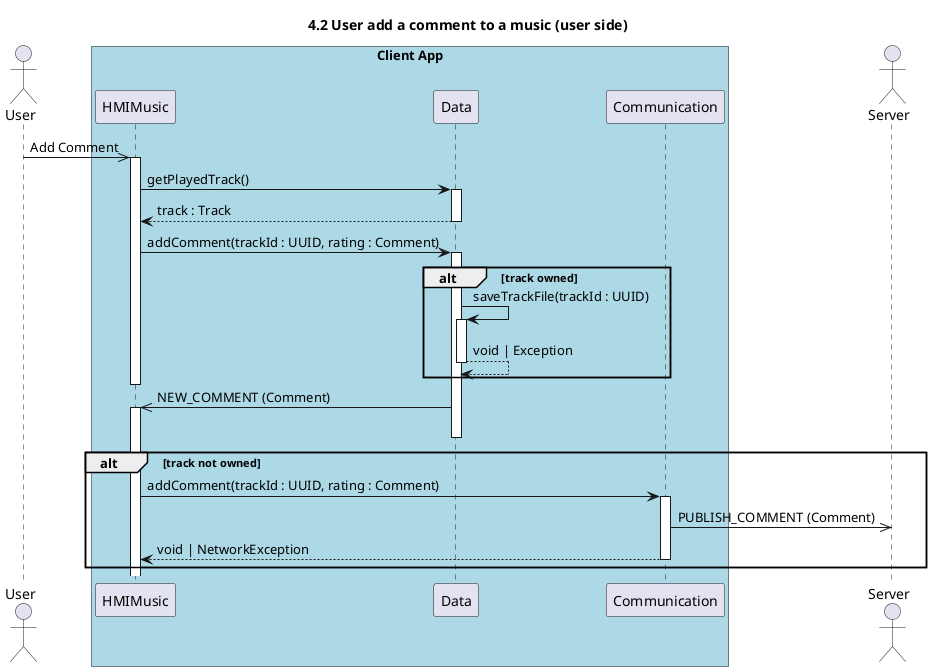 @startuml 4.2 User add a comment to a music (user side)
title 4.2 User add a comment to a music (user side)

actor "User" as user
box "Client App" #LightBlue
    participant "HMIMusic" as hmi
    participant "Data" as data
    participant "Communication" as com
end box
actor "Server" as server

user ->> hmi++: Add Comment

hmi -> data++ : getPlayedTrack()
return track : Track


hmi -> data++ : addComment(trackId : UUID, rating : Comment)
alt track owned
    data->data++: saveTrackFile(trackId : UUID)
    return void | Exception
end

deactivate hmi
data->>hmi++:  NEW_COMMENT (Comment) 
deactivate data 

alt track not owned
    hmi -> com++ : addComment(trackId : UUID, rating : Comment)
    com ->> server : PUBLISH_COMMENT (Comment)
    return void | NetworkException
end